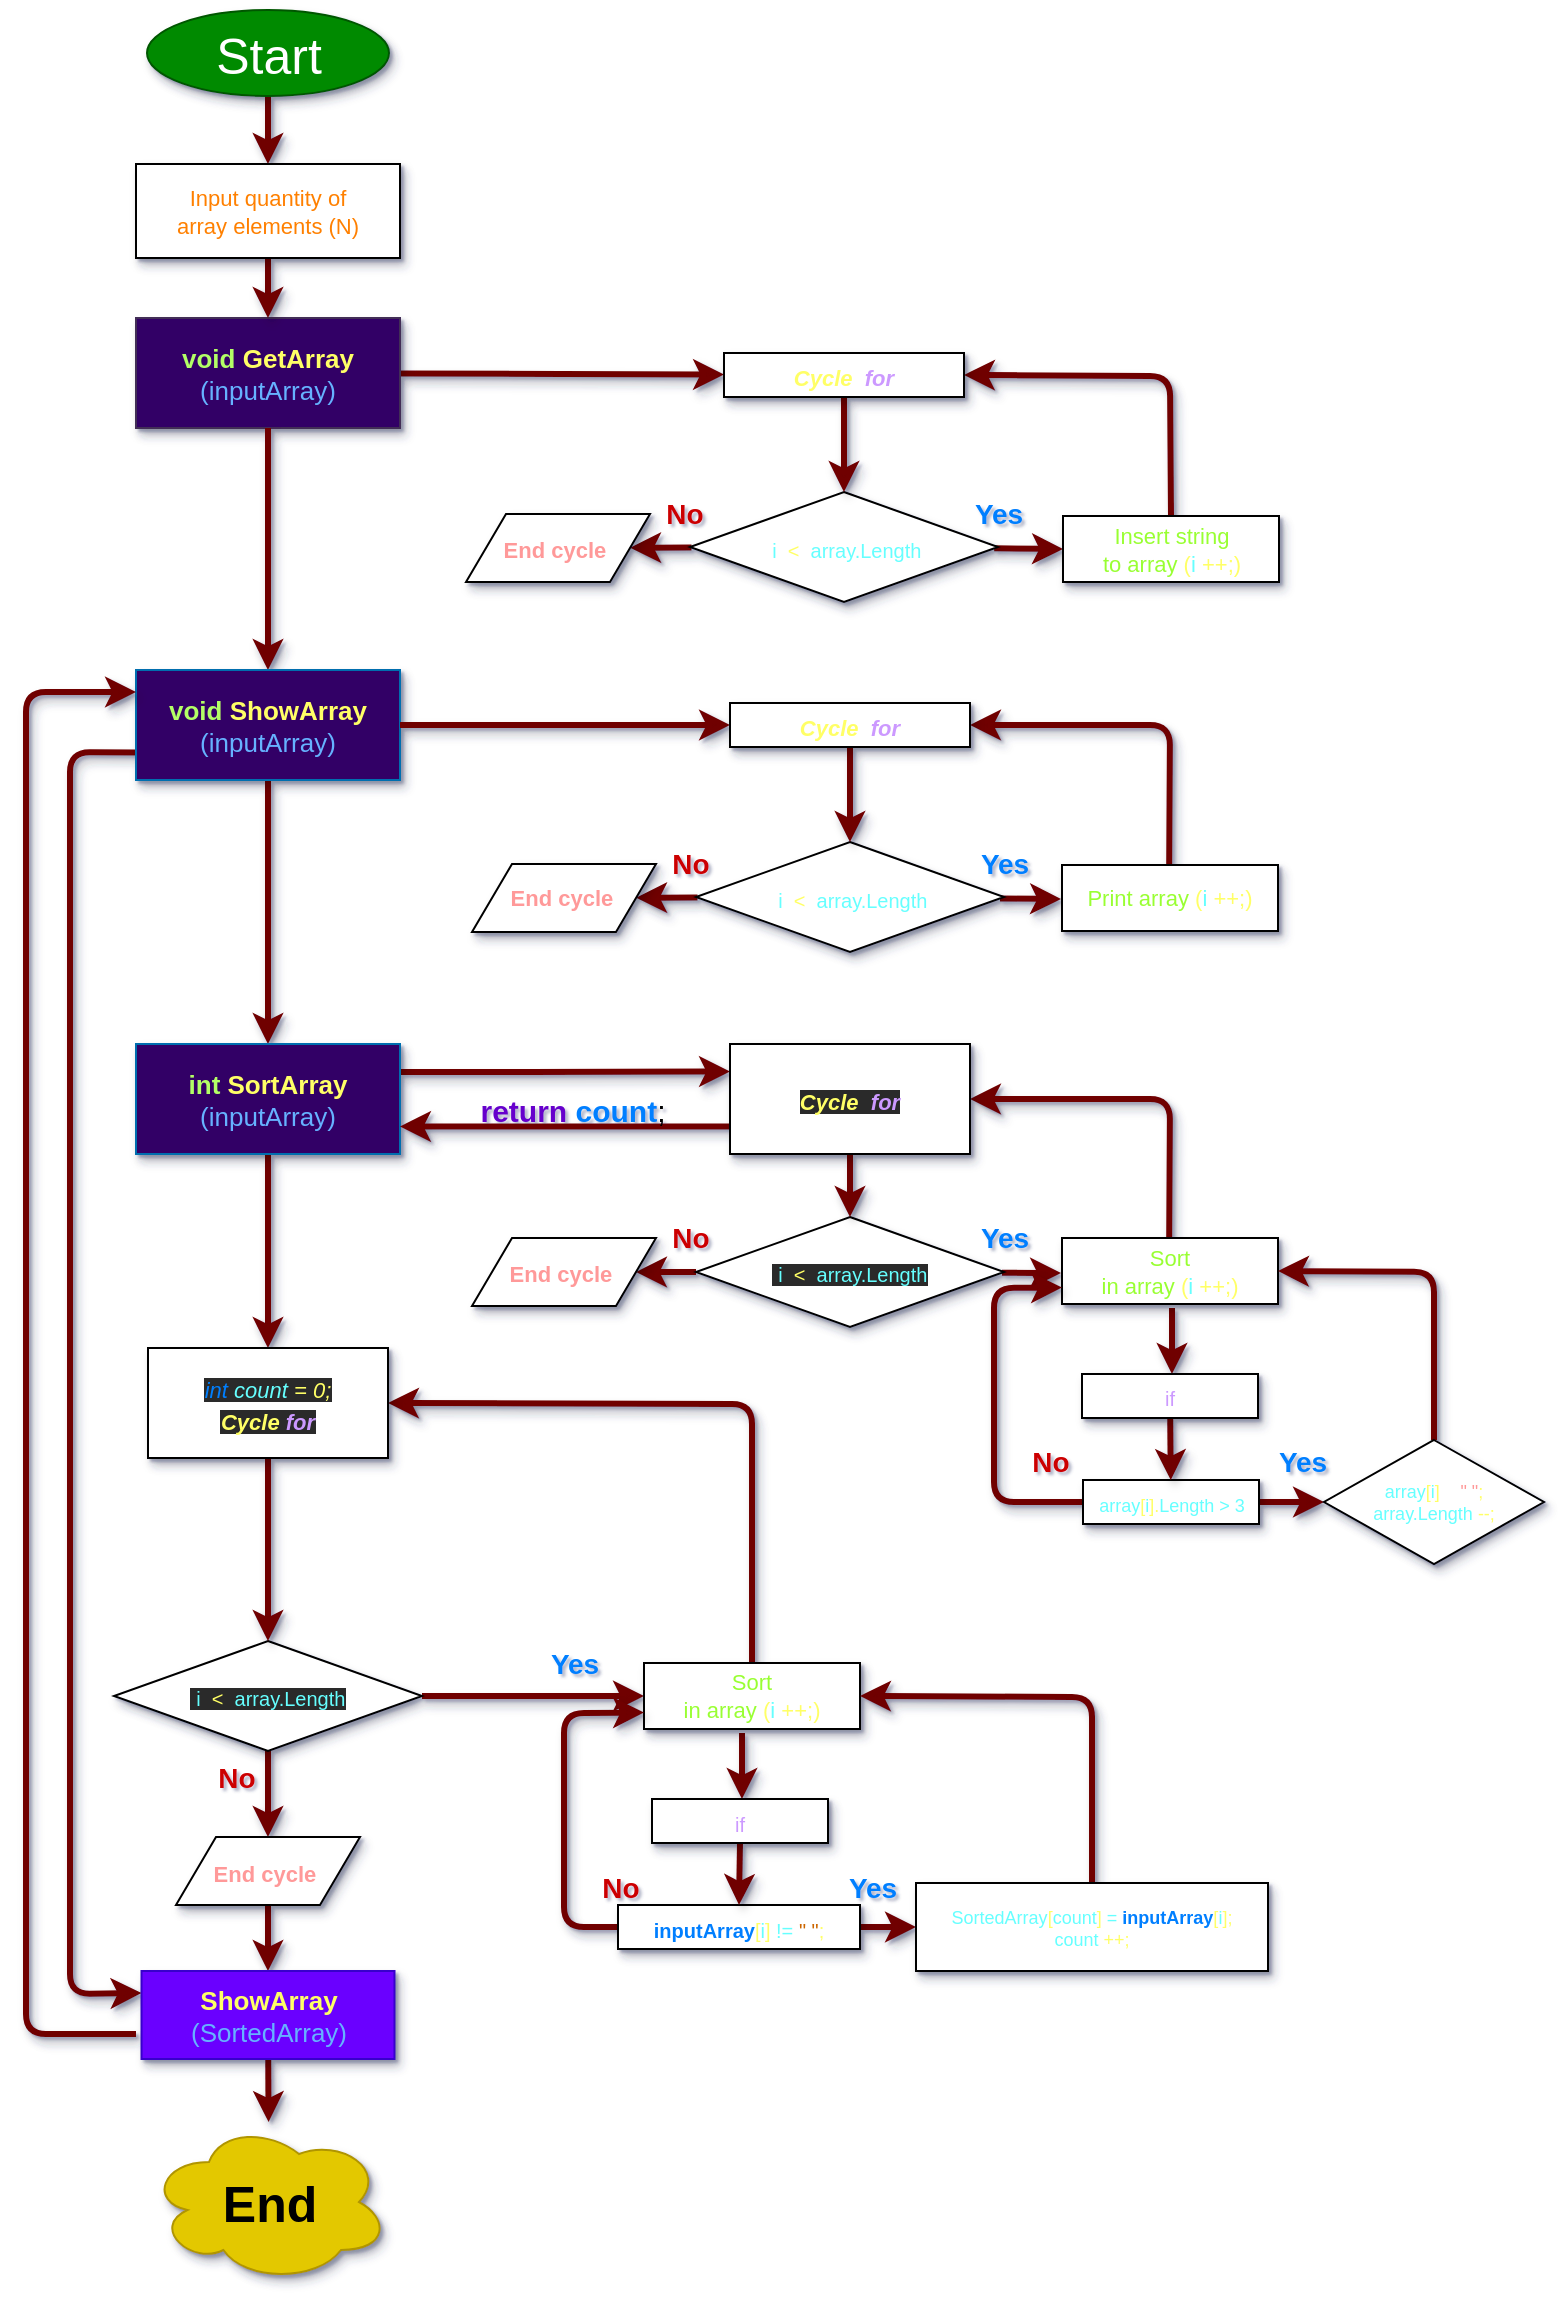 <mxfile>
    <diagram id="99YIV30c1iwatZ08gYIQ" name="Page-1">
        <mxGraphModel dx="560" dy="586" grid="1" gridSize="11" guides="1" tooltips="1" connect="1" arrows="1" fold="1" page="1" pageScale="1" pageWidth="827" pageHeight="1169" background="#ffffff" math="0" shadow="1">
            <root>
                <mxCell id="0"/>
                <mxCell id="1" parent="0"/>
                <mxCell id="99" value="" style="edgeStyle=none;html=1;labelBackgroundColor=#CC0000;fontSize=11;fontColor=#FF8000;strokeColor=#6F0000;strokeWidth=3;entryX=0.5;entryY=0;entryDx=0;entryDy=0;sketch=0;shadow=1;" edge="1" parent="1" source="58" target="69">
                    <mxGeometry relative="1" as="geometry">
                        <mxPoint x="156" y="99" as="targetPoint"/>
                    </mxGeometry>
                </mxCell>
                <mxCell id="58" value="&lt;span style=&quot;color: rgb(255, 255, 255); font-size: 25px; font-weight: 400;&quot;&gt;Start&lt;/span&gt;" style="ellipse;whiteSpace=wrap;html=1;fontStyle=1;horizontal=1;fontSize=25;fillColor=#008a00;fontColor=#ffffff;strokeColor=#005700;sketch=0;shadow=1;" vertex="1" parent="1">
                    <mxGeometry x="93.5" y="11" width="121" height="43" as="geometry"/>
                </mxCell>
                <mxCell id="91" value="" style="edgeStyle=none;html=1;labelBackgroundColor=#CC0000;fontSize=11;fontColor=#FFFF66;strokeColor=#6F0000;strokeWidth=3;sketch=0;shadow=1;" edge="1" parent="1" source="64" target="90">
                    <mxGeometry relative="1" as="geometry"/>
                </mxCell>
                <mxCell id="64" value="&lt;font color=&quot;#b3ff66&quot;&gt;void&lt;/font&gt;&lt;font color=&quot;#ffff66&quot;&gt;&amp;nbsp;GetArray&lt;/font&gt;&lt;br&gt;&lt;font color=&quot;#66b2ff&quot; style=&quot;font-weight: normal&quot;&gt;(inputArray)&lt;/font&gt;" style="whiteSpace=wrap;html=1;labelBorderColor=none;fontSize=13;fillColor=#330066;strokeColor=#432D57;fontStyle=1;fontColor=#ffffff;sketch=0;shadow=1;" vertex="1" parent="1">
                    <mxGeometry x="88" y="165" width="132" height="55" as="geometry"/>
                </mxCell>
                <mxCell id="103" value="" style="edgeStyle=none;html=1;labelBackgroundColor=#CC0000;fontSize=11;fontColor=#FFFF66;strokeColor=#6F0000;strokeWidth=3;entryX=0.5;entryY=0;entryDx=0;entryDy=0;exitX=0.5;exitY=1;exitDx=0;exitDy=0;sketch=0;shadow=1;" edge="1" parent="1" source="64" target="100">
                    <mxGeometry relative="1" as="geometry">
                        <mxPoint x="154" y="231" as="sourcePoint"/>
                        <mxPoint x="156" y="265.5" as="targetPoint"/>
                    </mxGeometry>
                </mxCell>
                <mxCell id="81" value="" style="edgeStyle=none;html=1;labelBackgroundColor=#CC0000;fontSize=10;fontColor=#99FF33;strokeColor=#6F0000;strokeWidth=3;entryX=0;entryY=0.5;entryDx=0;entryDy=0;sketch=0;shadow=1;" edge="1" parent="1" source="66" target="172">
                    <mxGeometry relative="1" as="geometry">
                        <mxPoint x="547.5" y="280.5" as="targetPoint"/>
                    </mxGeometry>
                </mxCell>
                <mxCell id="86" value="" style="edgeStyle=none;html=1;labelBackgroundColor=#CC0000;fontSize=11;fontColor=#99FF33;strokeColor=#6F0000;strokeWidth=3;sketch=0;shadow=1;" edge="1" parent="1" source="66" target="85">
                    <mxGeometry relative="1" as="geometry"/>
                </mxCell>
                <mxCell id="66" value="&lt;span style=&quot;color: rgb(153 , 255 , 51) ; font-size: 10px&quot;&gt;&lt;font color=&quot;#66ffff&quot;&gt;&amp;nbsp;i&amp;nbsp;&lt;/font&gt;&amp;nbsp;&lt;font color=&quot;#ffff66&quot;&gt;&amp;lt;&lt;/font&gt;&amp;nbsp;&amp;nbsp;&lt;font color=&quot;#66ffff&quot;&gt;array.Length&lt;/font&gt;&lt;/span&gt;" style="rhombus;whiteSpace=wrap;html=1;fontSize=13;fontColor=#CC0000;labelBorderColor=none;fontStyle=0;sketch=0;shadow=1;" vertex="1" parent="1">
                    <mxGeometry x="365" y="252" width="154" height="55" as="geometry"/>
                </mxCell>
                <mxCell id="76" value="" style="edgeStyle=none;html=1;labelBackgroundColor=#CC0000;fontSize=11;fontColor=#99FF33;strokeColor=#6F0000;strokeWidth=3;entryX=0.5;entryY=0;entryDx=0;entryDy=0;sketch=0;shadow=1;" edge="1" parent="1" source="69" target="64">
                    <mxGeometry relative="1" as="geometry">
                        <mxPoint x="156" y="177" as="targetPoint"/>
                    </mxGeometry>
                </mxCell>
                <mxCell id="69" value="&lt;span style=&quot;color: rgb(255 , 128 , 0)&quot;&gt;Input quantity of&lt;/span&gt;&lt;br style=&quot;color: rgb(255 , 128 , 0)&quot;&gt;&lt;span style=&quot;color: rgb(255 , 128 , 0)&quot;&gt;array elements (N)&lt;/span&gt;" style="whiteSpace=wrap;html=1;labelBorderColor=none;fontSize=11;fontColor=#CC0000;sketch=0;shadow=1;" vertex="1" parent="1">
                    <mxGeometry x="88" y="88" width="132" height="47" as="geometry"/>
                </mxCell>
                <mxCell id="82" value="Yes" style="text;html=1;resizable=0;autosize=1;align=center;verticalAlign=middle;points=[];fillColor=none;strokeColor=none;rounded=0;labelBorderColor=none;fontSize=14;fontColor=#007FFF;fontStyle=1;sketch=0;shadow=1;" vertex="1" parent="1">
                    <mxGeometry x="497" y="252" width="44" height="22" as="geometry"/>
                </mxCell>
                <mxCell id="96" value="" style="edgeStyle=none;html=1;labelBackgroundColor=#CC0000;fontSize=11;fontColor=#B3FF66;strokeColor=#6F0000;strokeWidth=3;entryX=1;entryY=0.5;entryDx=0;entryDy=0;exitX=0.5;exitY=0;exitDx=0;exitDy=0;sketch=0;shadow=1;" edge="1" parent="1" source="172" target="90">
                    <mxGeometry relative="1" as="geometry">
                        <mxPoint x="602" y="231" as="sourcePoint"/>
                        <mxPoint x="601.5" y="193.5" as="targetPoint"/>
                        <Array as="points">
                            <mxPoint x="605" y="194"/>
                        </Array>
                    </mxGeometry>
                </mxCell>
                <mxCell id="85" value="&lt;span style=&quot;font-size: 11px;&quot;&gt;End cycle&amp;nbsp;&lt;/span&gt;" style="shape=parallelogram;perimeter=parallelogramPerimeter;whiteSpace=wrap;html=1;fixedSize=1;fontSize=13;fontColor=#FF9999;labelBorderColor=none;fontStyle=1;sketch=0;shadow=1;" vertex="1" parent="1">
                    <mxGeometry x="253" y="263" width="92" height="34" as="geometry"/>
                </mxCell>
                <mxCell id="88" value="&lt;font color=&quot;#cc0000&quot; style=&quot;font-size: 14px;&quot;&gt;No&lt;/font&gt;" style="text;html=1;resizable=0;autosize=1;align=center;verticalAlign=middle;points=[];fillColor=none;strokeColor=none;rounded=0;labelBorderColor=none;fontSize=14;fontColor=#99FF33;fontStyle=1;sketch=0;shadow=1;" vertex="1" parent="1">
                    <mxGeometry x="345" y="252" width="33" height="22" as="geometry"/>
                </mxCell>
                <mxCell id="93" value="" style="edgeStyle=none;html=1;labelBackgroundColor=#CC0000;fontSize=11;fontColor=#FFFF66;strokeColor=#6F0000;strokeWidth=3;entryX=0.5;entryY=0;entryDx=0;entryDy=0;sketch=0;shadow=1;" edge="1" parent="1" source="90" target="66">
                    <mxGeometry relative="1" as="geometry"/>
                </mxCell>
                <mxCell id="90" value="&lt;font color=&quot;#ffff66&quot; style=&quot;font-size: 11px&quot;&gt;Cycle&lt;/font&gt;&lt;span style=&quot;color: rgb(204 , 153 , 255) ; font-size: 11px&quot;&gt;&amp;nbsp; for&lt;/span&gt;" style="whiteSpace=wrap;html=1;fontSize=13;fontColor=#CC0000;labelBorderColor=none;fontStyle=3;sketch=0;shadow=1;" vertex="1" parent="1">
                    <mxGeometry x="382" y="182.5" width="120" height="22" as="geometry"/>
                </mxCell>
                <mxCell id="178" value="" style="edgeStyle=none;html=1;labelBackgroundColor=#CC0000;fontSize=9;fontColor=#66FFFF;strokeColor=#6F0000;strokeWidth=3;entryX=0.5;entryY=0;entryDx=0;entryDy=0;exitX=0.5;exitY=1;exitDx=0;exitDy=0;sketch=0;shadow=1;" edge="1" parent="1" source="100" target="148">
                    <mxGeometry relative="1" as="geometry">
                        <mxPoint x="154" y="418" as="sourcePoint"/>
                        <mxPoint x="154" y="451.5" as="targetPoint"/>
                    </mxGeometry>
                </mxCell>
                <mxCell id="242" value="" style="edgeStyle=none;sketch=0;html=1;shadow=1;labelBackgroundColor=#CC0000;fontSize=25;fontColor=#66FFFF;strokeColor=#6F0000;strokeWidth=3;entryX=0;entryY=0.25;entryDx=0;entryDy=0;exitX=0;exitY=0.75;exitDx=0;exitDy=0;" edge="1" parent="1" source="100" target="234">
                    <mxGeometry relative="1" as="geometry">
                        <mxPoint x="77" y="748" as="targetPoint"/>
                        <Array as="points">
                            <mxPoint x="55" y="382"/>
                            <mxPoint x="55" y="693"/>
                            <mxPoint x="55" y="847"/>
                            <mxPoint x="55" y="1003"/>
                        </Array>
                    </mxGeometry>
                </mxCell>
                <mxCell id="100" value="&lt;font color=&quot;#b3ff66&quot;&gt;void&amp;nbsp;&lt;/font&gt;&lt;font color=&quot;#ffff66&quot;&gt;ShowArray&lt;br&gt;&lt;/font&gt;&lt;span style=&quot;color: rgb(102 , 178 , 255) ; font-weight: 400&quot;&gt;(inputArray)&lt;/span&gt;&lt;font color=&quot;#ffff66&quot;&gt;&lt;br&gt;&lt;/font&gt;" style="whiteSpace=wrap;html=1;labelBorderColor=none;fontSize=13;fontColor=#ffffff;fillColor=#330066;strokeColor=#006EAF;fontStyle=1;sketch=0;shadow=1;" vertex="1" parent="1">
                    <mxGeometry x="88" y="341" width="132" height="55" as="geometry"/>
                </mxCell>
                <mxCell id="131" value="" style="edgeStyle=none;html=1;labelBackgroundColor=#CC0000;fontSize=11;fontColor=#FFFF66;strokeColor=#6F0000;strokeWidth=3;exitX=1;exitY=0.5;exitDx=0;exitDy=0;sketch=0;shadow=1;" edge="1" parent="1" target="142" source="100">
                    <mxGeometry relative="1" as="geometry">
                        <mxPoint x="242" y="369" as="sourcePoint"/>
                    </mxGeometry>
                </mxCell>
                <mxCell id="132" value="" style="edgeStyle=none;html=1;labelBackgroundColor=#CC0000;fontSize=10;fontColor=#99FF33;strokeColor=#6F0000;strokeWidth=3;entryX=0;entryY=0.5;entryDx=0;entryDy=0;sketch=0;shadow=1;" edge="1" parent="1" source="134">
                    <mxGeometry relative="1" as="geometry">
                        <mxPoint x="550.5" y="455.5" as="targetPoint"/>
                    </mxGeometry>
                </mxCell>
                <mxCell id="133" value="" style="edgeStyle=none;html=1;labelBackgroundColor=#CC0000;fontSize=11;fontColor=#99FF33;strokeColor=#6F0000;strokeWidth=3;sketch=0;shadow=1;" edge="1" parent="1" source="134" target="138">
                    <mxGeometry relative="1" as="geometry"/>
                </mxCell>
                <mxCell id="134" value="&lt;span style=&quot;color: rgb(153 , 255 , 51) ; font-size: 10px&quot;&gt;&lt;font color=&quot;#66ffff&quot;&gt;&amp;nbsp;i&amp;nbsp;&lt;/font&gt;&amp;nbsp;&lt;font color=&quot;#ffff66&quot;&gt;&amp;lt;&lt;/font&gt;&amp;nbsp;&amp;nbsp;&lt;font color=&quot;#66ffff&quot;&gt;array.Length&lt;/font&gt;&lt;/span&gt;" style="rhombus;whiteSpace=wrap;html=1;fontSize=13;fontColor=#CC0000;labelBorderColor=none;fontStyle=0;sketch=0;shadow=1;" vertex="1" parent="1">
                    <mxGeometry x="368" y="427" width="154" height="55" as="geometry"/>
                </mxCell>
                <mxCell id="136" value="Yes" style="text;html=1;resizable=0;autosize=1;align=center;verticalAlign=middle;points=[];fillColor=none;strokeColor=none;rounded=0;labelBorderColor=none;fontSize=14;fontColor=#007FFF;fontStyle=1;sketch=0;shadow=1;" vertex="1" parent="1">
                    <mxGeometry x="500" y="427" width="44" height="22" as="geometry"/>
                </mxCell>
                <mxCell id="137" value="" style="edgeStyle=none;html=1;labelBackgroundColor=#CC0000;fontSize=11;fontColor=#B3FF66;strokeColor=#6F0000;strokeWidth=3;entryX=1;entryY=0.5;entryDx=0;entryDy=0;sketch=0;shadow=1;" edge="1" parent="1" target="142">
                    <mxGeometry relative="1" as="geometry">
                        <mxPoint x="604.595" y="439" as="sourcePoint"/>
                        <mxPoint x="604.5" y="368.5" as="targetPoint"/>
                        <Array as="points">
                            <mxPoint x="605" y="368.5"/>
                        </Array>
                    </mxGeometry>
                </mxCell>
                <mxCell id="138" value="" style="shape=parallelogram;perimeter=parallelogramPerimeter;whiteSpace=wrap;html=1;fixedSize=1;fontSize=13;fontColor=#CC0000;labelBorderColor=none;sketch=0;shadow=1;" vertex="1" parent="1">
                    <mxGeometry x="256" y="438" width="92" height="34" as="geometry"/>
                </mxCell>
                <mxCell id="139" value="End cycle&amp;nbsp;" style="text;html=1;resizable=0;autosize=1;align=center;verticalAlign=middle;points=[];fillColor=none;strokeColor=none;rounded=0;labelBorderColor=none;fontSize=11;fontColor=#FF9999;fontStyle=1;sketch=0;shadow=1;" vertex="1" parent="1">
                    <mxGeometry x="269" y="443.5" width="66" height="22" as="geometry"/>
                </mxCell>
                <mxCell id="140" value="&lt;font color=&quot;#cc0000&quot; style=&quot;font-size: 14px;&quot;&gt;No&lt;/font&gt;" style="text;html=1;resizable=0;autosize=1;align=center;verticalAlign=middle;points=[];fillColor=none;strokeColor=none;rounded=0;labelBorderColor=none;fontSize=14;fontColor=#99FF33;fontStyle=1;sketch=0;shadow=1;" vertex="1" parent="1">
                    <mxGeometry x="348" y="427" width="33" height="22" as="geometry"/>
                </mxCell>
                <mxCell id="141" value="" style="edgeStyle=none;html=1;labelBackgroundColor=#CC0000;fontSize=11;fontColor=#FFFF66;strokeColor=#6F0000;strokeWidth=3;entryX=0.5;entryY=0;entryDx=0;entryDy=0;sketch=0;shadow=1;" edge="1" parent="1" source="142" target="134">
                    <mxGeometry relative="1" as="geometry"/>
                </mxCell>
                <mxCell id="142" value="&lt;font color=&quot;#ffff66&quot; style=&quot;font-size: 11px&quot;&gt;Cycle&lt;/font&gt;&lt;span style=&quot;color: rgb(204 , 153 , 255) ; font-size: 11px&quot;&gt;&amp;nbsp; for&lt;/span&gt;" style="whiteSpace=wrap;html=1;fontSize=13;fontColor=#CC0000;labelBorderColor=none;fontStyle=3;sketch=0;shadow=1;" vertex="1" parent="1">
                    <mxGeometry x="385" y="357.5" width="120" height="22" as="geometry"/>
                </mxCell>
                <mxCell id="197" value="" style="edgeStyle=none;html=1;labelBackgroundColor=#CC0000;fontSize=9;fontColor=#CC99FF;strokeColor=#6F0000;strokeWidth=3;entryX=0;entryY=0.25;entryDx=0;entryDy=0;sketch=0;shadow=1;" edge="1" parent="1" target="161">
                    <mxGeometry relative="1" as="geometry">
                        <mxPoint x="220" y="542" as="sourcePoint"/>
                        <mxPoint x="326" y="555.5" as="targetPoint"/>
                        <Array as="points">
                            <mxPoint x="275" y="542"/>
                        </Array>
                    </mxGeometry>
                </mxCell>
                <mxCell id="204" value="" style="edgeStyle=none;html=1;labelBackgroundColor=#CC0000;fontSize=15;fontColor=#007FFF;strokeColor=#6F0000;strokeWidth=3;entryX=0.5;entryY=0;entryDx=0;entryDy=0;sketch=0;shadow=1;" edge="1" parent="1" source="148" target="216">
                    <mxGeometry relative="1" as="geometry">
                        <mxPoint x="154" y="671" as="targetPoint"/>
                    </mxGeometry>
                </mxCell>
                <mxCell id="148" value="&lt;font color=&quot;#b3ff66&quot;&gt;int&amp;nbsp;&lt;/font&gt;&lt;font color=&quot;#ffff66&quot;&gt;SortArray&lt;br&gt;&lt;/font&gt;&lt;span style=&quot;color: rgb(102 , 178 , 255) ; font-weight: 400&quot;&gt;(inputArray)&lt;/span&gt;&lt;font color=&quot;#ffff66&quot;&gt;&lt;br&gt;&lt;/font&gt;" style="whiteSpace=wrap;html=1;labelBorderColor=none;fontSize=13;fontColor=#ffffff;fillColor=#330066;strokeColor=#006EAF;fontStyle=1;sketch=0;shadow=1;" vertex="1" parent="1">
                    <mxGeometry x="88" y="528" width="132" height="55" as="geometry"/>
                </mxCell>
                <mxCell id="151" value="" style="edgeStyle=none;html=1;labelBackgroundColor=#CC0000;fontSize=10;fontColor=#99FF33;strokeColor=#6F0000;strokeWidth=3;entryX=0;entryY=0.5;entryDx=0;entryDy=0;sketch=0;shadow=1;" edge="1" parent="1" source="153">
                    <mxGeometry relative="1" as="geometry">
                        <mxPoint x="550.5" y="642.5" as="targetPoint"/>
                    </mxGeometry>
                </mxCell>
                <mxCell id="152" value="" style="edgeStyle=none;html=1;labelBackgroundColor=#CC0000;fontSize=11;fontColor=#99FF33;strokeColor=#6F0000;strokeWidth=3;sketch=0;shadow=1;" edge="1" parent="1" source="153" target="157">
                    <mxGeometry relative="1" as="geometry"/>
                </mxCell>
                <mxCell id="166" value="" style="edgeStyle=none;html=1;labelBackgroundColor=#CC0000;fontSize=14;fontColor=#66FFFF;strokeColor=#6F0000;strokeWidth=3;sketch=0;shadow=1;" edge="1" parent="1">
                    <mxGeometry relative="1" as="geometry">
                        <mxPoint x="606" y="660" as="sourcePoint"/>
                        <mxPoint x="606" y="693" as="targetPoint"/>
                    </mxGeometry>
                </mxCell>
                <mxCell id="153" value="&lt;meta charset=&quot;utf-8&quot;&gt;&lt;span style=&quot;color: rgb(153, 255, 51); font-family: helvetica; font-size: 10px; font-style: normal; letter-spacing: normal; text-indent: 0px; text-transform: none; word-spacing: 0px; background-color: rgb(42, 42, 42);&quot;&gt;&lt;font color=&quot;#66ffff&quot;&gt;&amp;nbsp;i&amp;nbsp;&lt;/font&gt;&lt;span&gt;&amp;nbsp;&lt;/span&gt;&lt;font color=&quot;#ffff66&quot;&gt;&amp;lt;&lt;/font&gt;&amp;nbsp;&lt;span&gt;&amp;nbsp;&lt;/span&gt;&lt;font color=&quot;#66ffff&quot;&gt;array.Length&lt;/font&gt;&lt;/span&gt;" style="rhombus;whiteSpace=wrap;html=1;fontSize=13;fontColor=#CC0000;labelBorderColor=none;align=center;fontStyle=0;sketch=0;shadow=1;" vertex="1" parent="1">
                    <mxGeometry x="368" y="614.5" width="154" height="55" as="geometry"/>
                </mxCell>
                <mxCell id="155" value="Yes" style="text;html=1;resizable=0;autosize=1;align=center;verticalAlign=middle;points=[];fillColor=none;strokeColor=none;rounded=0;labelBorderColor=none;fontSize=14;fontColor=#007FFF;fontStyle=1;sketch=0;shadow=1;" vertex="1" parent="1">
                    <mxGeometry x="500" y="614" width="44" height="22" as="geometry"/>
                </mxCell>
                <mxCell id="156" value="" style="edgeStyle=none;html=1;labelBackgroundColor=#CC0000;fontSize=11;fontColor=#B3FF66;strokeColor=#6F0000;strokeWidth=3;entryX=1;entryY=0.5;entryDx=0;entryDy=0;sketch=0;shadow=1;" edge="1" parent="1" target="161">
                    <mxGeometry relative="1" as="geometry">
                        <mxPoint x="604.595" y="626" as="sourcePoint"/>
                        <mxPoint x="604.5" y="555.5" as="targetPoint"/>
                        <Array as="points">
                            <mxPoint x="605" y="555.5"/>
                        </Array>
                    </mxGeometry>
                </mxCell>
                <mxCell id="157" value="&lt;span style=&quot;font-size: 11px&quot;&gt;&lt;font color=&quot;#ff9999&quot;&gt;&lt;b&gt;End cycle&amp;nbsp;&lt;/b&gt;&lt;/font&gt;&lt;/span&gt;" style="shape=parallelogram;perimeter=parallelogramPerimeter;whiteSpace=wrap;html=1;fixedSize=1;fontSize=13;fontColor=#CC0000;labelBorderColor=none;sketch=0;shadow=1;" vertex="1" parent="1">
                    <mxGeometry x="256" y="625" width="92" height="34" as="geometry"/>
                </mxCell>
                <mxCell id="159" value="&lt;font color=&quot;#cc0000&quot; style=&quot;font-size: 14px;&quot;&gt;No&lt;/font&gt;" style="text;html=1;resizable=0;autosize=1;align=center;verticalAlign=middle;points=[];fillColor=none;strokeColor=none;rounded=0;labelBorderColor=none;fontSize=14;fontColor=#99FF33;fontStyle=1;sketch=0;shadow=1;" vertex="1" parent="1">
                    <mxGeometry x="348" y="614" width="33" height="22" as="geometry"/>
                </mxCell>
                <mxCell id="160" value="" style="edgeStyle=none;html=1;labelBackgroundColor=#CC0000;fontSize=11;fontColor=#FFFF66;strokeColor=#6F0000;strokeWidth=3;entryX=0.5;entryY=0;entryDx=0;entryDy=0;exitX=0.5;exitY=1;exitDx=0;exitDy=0;sketch=0;shadow=1;" edge="1" parent="1" source="161" target="153">
                    <mxGeometry relative="1" as="geometry"/>
                </mxCell>
                <mxCell id="201" value="" style="edgeStyle=none;html=1;labelBackgroundColor=#CC0000;fontSize=6;fontColor=#CC99FF;strokeColor=#6F0000;strokeWidth=3;entryX=1;entryY=0.75;entryDx=0;entryDy=0;exitX=0;exitY=0.75;exitDx=0;exitDy=0;sketch=0;shadow=1;" edge="1" parent="1" source="161" target="148">
                    <mxGeometry relative="1" as="geometry">
                        <mxPoint x="274" y="555.5" as="targetPoint"/>
                        <Array as="points"/>
                    </mxGeometry>
                </mxCell>
                <mxCell id="161" value="&lt;font style=&quot;font-family: &amp;#34;helvetica&amp;#34; ; font-size: 11px ; letter-spacing: normal ; text-align: center ; text-indent: 0px ; text-transform: none ; word-spacing: 0px ; background-color: rgb(42 , 42 , 42)&quot; color=&quot;#ffff66&quot;&gt;Cycle&amp;nbsp;&lt;/font&gt;&lt;span style=&quot;font-family: &amp;#34;helvetica&amp;#34; ; font-size: 11px ; letter-spacing: normal ; text-align: center ; text-indent: 0px ; text-transform: none ; word-spacing: 0px ; background-color: rgb(42 , 42 , 42) ; display: inline ; float: none ; color: rgb(204 , 153 , 255)&quot;&gt;&amp;nbsp;for&lt;/span&gt;" style="whiteSpace=wrap;html=1;fontSize=13;fontColor=#CC0000;labelBorderColor=none;fontStyle=3;sketch=0;shadow=1;" vertex="1" parent="1">
                    <mxGeometry x="385" y="528" width="120" height="55" as="geometry"/>
                </mxCell>
                <mxCell id="163" value="&lt;font color=&quot;#99ff33&quot; style=&quot;font-size: 11px&quot;&gt;Sort&lt;br&gt;in array&amp;nbsp;&lt;/font&gt;&lt;font color=&quot;#ffff66&quot; style=&quot;font-size: 11px&quot;&gt;(&lt;/font&gt;&lt;font color=&quot;#66ffff&quot; style=&quot;font-size: 11px&quot;&gt;i&lt;/font&gt;&lt;font color=&quot;#ffff66&quot; style=&quot;font-size: 11px&quot;&gt;&amp;nbsp;++;)&lt;/font&gt;" style="whiteSpace=wrap;html=1;labelBorderColor=none;fontSize=6;fontColor=#007FFF;strokeColor=default;strokeWidth=1;fontStyle=0;sketch=0;shadow=1;" vertex="1" parent="1">
                    <mxGeometry x="551" y="625" width="108" height="33" as="geometry"/>
                </mxCell>
                <mxCell id="180" value="" style="edgeStyle=none;html=1;labelBackgroundColor=#CC0000;fontSize=25;fontColor=#FF9999;strokeColor=#6F0000;strokeWidth=3;entryX=0;entryY=0.5;entryDx=0;entryDy=0;sketch=0;shadow=1;" edge="1" parent="1" source="165" target="181">
                    <mxGeometry relative="1" as="geometry">
                        <mxPoint x="702" y="704.0" as="targetPoint"/>
                    </mxGeometry>
                </mxCell>
                <mxCell id="192" value="" style="edgeStyle=none;html=1;labelBackgroundColor=#CC0000;fontSize=9;fontColor=#CC99FF;strokeColor=#6F0000;strokeWidth=3;entryX=0;entryY=0.75;entryDx=0;entryDy=0;sketch=0;shadow=1;" edge="1" parent="1" source="165" target="163">
                    <mxGeometry relative="1" as="geometry">
                        <mxPoint x="528" y="757" as="targetPoint"/>
                        <Array as="points">
                            <mxPoint x="517" y="757"/>
                            <mxPoint x="517" y="650"/>
                        </Array>
                    </mxGeometry>
                </mxCell>
                <mxCell id="165" value="&lt;font style=&quot;font-size: 9px&quot;&gt;array&lt;font color=&quot;#ffff66&quot;&gt;[&lt;/font&gt;i&lt;font color=&quot;#ffff66&quot;&gt;].&lt;/font&gt;Length &amp;gt; 3&lt;/font&gt;" style="whiteSpace=wrap;html=1;fontSize=13;fontColor=#66FFFF;labelBorderColor=none;fontStyle=0;sketch=0;shadow=1;" vertex="1" parent="1">
                    <mxGeometry x="561.5" y="746" width="88" height="22" as="geometry"/>
                </mxCell>
                <mxCell id="171" value="&lt;font color=&quot;#99ff33&quot; style=&quot;font-size: 11px&quot;&gt;Print&amp;nbsp;array&amp;nbsp;&lt;/font&gt;&lt;font color=&quot;#ffff66&quot; style=&quot;font-size: 11px&quot;&gt;(&lt;/font&gt;&lt;font color=&quot;#66ffff&quot; style=&quot;font-size: 11px&quot;&gt;i&lt;/font&gt;&lt;font color=&quot;#ffff66&quot; style=&quot;font-size: 11px&quot;&gt;&amp;nbsp;++;)&lt;/font&gt;" style="whiteSpace=wrap;html=1;labelBorderColor=none;fontSize=6;fontColor=#007FFF;strokeColor=default;strokeWidth=1;fontStyle=0;sketch=0;shadow=1;" vertex="1" parent="1">
                    <mxGeometry x="551" y="438.5" width="108" height="33" as="geometry"/>
                </mxCell>
                <mxCell id="172" value="&lt;font color=&quot;#99ff33&quot; style=&quot;font-size: 11px&quot;&gt;Insert string&lt;br&gt;to array&amp;nbsp;&lt;/font&gt;&lt;font color=&quot;#ffff66&quot; style=&quot;font-size: 11px&quot;&gt;(&lt;/font&gt;&lt;font color=&quot;#66ffff&quot; style=&quot;font-size: 11px&quot;&gt;i&lt;/font&gt;&lt;font color=&quot;#ffff66&quot; style=&quot;font-size: 11px&quot;&gt;&amp;nbsp;++;)&lt;/font&gt;" style="whiteSpace=wrap;html=1;labelBorderColor=none;fontSize=6;fontColor=#007FFF;strokeColor=default;strokeWidth=1;fontStyle=0;sketch=0;shadow=1;" vertex="1" parent="1">
                    <mxGeometry x="551.5" y="264" width="108" height="33" as="geometry"/>
                </mxCell>
                <mxCell id="189" value="" style="edgeStyle=none;html=1;labelBackgroundColor=#CC0000;fontSize=9;fontColor=#CC99FF;strokeColor=#6F0000;strokeWidth=3;entryX=1;entryY=0.5;entryDx=0;entryDy=0;sketch=0;shadow=1;" edge="1" parent="1" source="181" target="163">
                    <mxGeometry relative="1" as="geometry">
                        <mxPoint x="649" y="704" as="targetPoint"/>
                        <Array as="points">
                            <mxPoint x="737" y="642"/>
                        </Array>
                    </mxGeometry>
                </mxCell>
                <mxCell id="181" value="&lt;font style=&quot;font-size: 9px&quot;&gt;&lt;span style=&quot;font-size: 9px&quot;&gt;&lt;font color=&quot;#66ffff&quot; style=&quot;font-size: 9px&quot;&gt;array&lt;/font&gt;&lt;font color=&quot;#ffff66&quot; style=&quot;font-size: 9px&quot;&gt;[&lt;/font&gt;&lt;font color=&quot;#66ffff&quot; style=&quot;font-size: 9px&quot;&gt;i&lt;/font&gt;&lt;font color=&quot;#ffff66&quot; style=&quot;font-size: 9px&quot;&gt;]&lt;/font&gt; &lt;font color=&quot;#ffffff&quot; style=&quot;font-size: 9px&quot;&gt;=&lt;/font&gt; &quot; &quot;&lt;font style=&quot;font-size: 9px&quot;&gt;&lt;font color=&quot;#ffff66&quot;&gt;;&lt;/font&gt;&lt;br style=&quot;font-size: 9px&quot;&gt;&lt;font color=&quot;#66ffff&quot;&gt;array.Length&lt;/font&gt;&lt;/font&gt;&lt;font color=&quot;#ffff66&quot; style=&quot;font-size: 9px&quot;&gt;&amp;nbsp;--;&lt;br style=&quot;font-size: 9px&quot;&gt;&lt;/font&gt;&lt;/span&gt;&lt;/font&gt;" style="rhombus;whiteSpace=wrap;html=1;labelBorderColor=none;fontSize=9;fontColor=#FF9999;strokeColor=default;strokeWidth=1;verticalAlign=middle;spacing=2;fontStyle=0;sketch=0;shadow=1;" vertex="1" parent="1">
                    <mxGeometry x="682" y="726" width="110" height="62" as="geometry"/>
                </mxCell>
                <mxCell id="187" value="" style="edgeStyle=none;html=1;labelBackgroundColor=#CC0000;fontSize=9;fontColor=#66FFFF;strokeColor=#6F0000;strokeWidth=3;sketch=0;shadow=1;" edge="1" parent="1" source="186" target="165">
                    <mxGeometry relative="1" as="geometry"/>
                </mxCell>
                <mxCell id="186" value="&lt;font size=&quot;1&quot; color=&quot;#cc99ff&quot;&gt;if&lt;/font&gt;" style="whiteSpace=wrap;html=1;fontSize=13;fontColor=#66FFFF;labelBorderColor=none;fontStyle=0;sketch=0;shadow=1;" vertex="1" parent="1">
                    <mxGeometry x="561" y="693" width="88" height="22" as="geometry"/>
                </mxCell>
                <mxCell id="190" value="Yes" style="text;html=1;resizable=0;autosize=1;align=center;verticalAlign=middle;points=[];fillColor=none;strokeColor=none;rounded=0;labelBorderColor=none;fontSize=14;fontColor=#007FFF;fontStyle=1;sketch=0;shadow=1;" vertex="1" parent="1">
                    <mxGeometry x="649" y="726" width="44" height="22" as="geometry"/>
                </mxCell>
                <mxCell id="193" value="&lt;font color=&quot;#cc0000&quot; style=&quot;font-size: 14px;&quot;&gt;No&lt;/font&gt;" style="text;html=1;resizable=0;autosize=1;align=center;verticalAlign=middle;points=[];fillColor=none;strokeColor=none;rounded=0;labelBorderColor=none;fontSize=14;fontColor=#99FF33;fontStyle=1;sketch=0;shadow=1;" vertex="1" parent="1">
                    <mxGeometry x="528" y="726" width="33" height="22" as="geometry"/>
                </mxCell>
                <mxCell id="202" value="&lt;b&gt;&lt;font color=&quot;#6600cc&quot;&gt;return&lt;/font&gt;&lt;/b&gt; &lt;font color=&quot;#007fff&quot;&gt;&lt;b&gt;count&lt;/b&gt;&lt;/font&gt;;" style="text;html=1;resizable=0;autosize=1;align=center;verticalAlign=middle;points=[];fillColor=none;strokeColor=none;rounded=0;labelBorderColor=none;fontSize=15;fontColor=#000000;sketch=0;shadow=1;" vertex="1" parent="1">
                    <mxGeometry x="251" y="550" width="110" height="22" as="geometry"/>
                </mxCell>
                <mxCell id="207" value="" style="edgeStyle=none;html=1;labelBackgroundColor=#CC0000;fontSize=10;fontColor=#99FF33;strokeColor=#6F0000;strokeWidth=3;entryX=0;entryY=0.5;entryDx=0;entryDy=0;exitX=1;exitY=0.5;exitDx=0;exitDy=0;sketch=0;shadow=1;" edge="1" parent="1" source="210" target="217">
                    <mxGeometry relative="1" as="geometry">
                        <mxPoint x="335.5" y="855" as="targetPoint"/>
                        <mxPoint x="305.992" y="854.86" as="sourcePoint"/>
                    </mxGeometry>
                </mxCell>
                <mxCell id="208" value="" style="edgeStyle=none;html=1;labelBackgroundColor=#CC0000;fontSize=11;fontColor=#99FF33;strokeColor=#6F0000;strokeWidth=3;exitX=0.5;exitY=1;exitDx=0;exitDy=0;entryX=0.5;entryY=0;entryDx=0;entryDy=0;sketch=0;shadow=1;" edge="1" parent="1" source="210" target="213">
                    <mxGeometry relative="1" as="geometry">
                        <mxPoint x="156" y="883" as="sourcePoint"/>
                        <mxPoint x="155.57" y="946" as="targetPoint"/>
                    </mxGeometry>
                </mxCell>
                <mxCell id="209" value="" style="edgeStyle=none;html=1;labelBackgroundColor=#CC0000;fontSize=14;fontColor=#66FFFF;strokeColor=#6F0000;strokeWidth=3;sketch=0;shadow=1;" edge="1" parent="1">
                    <mxGeometry relative="1" as="geometry">
                        <mxPoint x="391" y="872.5" as="sourcePoint"/>
                        <mxPoint x="391" y="905.5" as="targetPoint"/>
                    </mxGeometry>
                </mxCell>
                <mxCell id="210" value="&lt;meta charset=&quot;utf-8&quot;&gt;&lt;span style=&quot;color: rgb(153, 255, 51); font-family: helvetica; font-size: 10px; font-style: normal; letter-spacing: normal; text-indent: 0px; text-transform: none; word-spacing: 0px; background-color: rgb(42, 42, 42);&quot;&gt;&lt;font color=&quot;#66ffff&quot;&gt;&amp;nbsp;i&amp;nbsp;&lt;/font&gt;&lt;span&gt;&amp;nbsp;&lt;/span&gt;&lt;font color=&quot;#ffff66&quot;&gt;&amp;lt;&lt;/font&gt;&amp;nbsp;&lt;span&gt;&amp;nbsp;&lt;/span&gt;&lt;font color=&quot;#66ffff&quot;&gt;array.Length&lt;/font&gt;&lt;/span&gt;" style="rhombus;whiteSpace=wrap;html=1;fontSize=13;fontColor=#CC0000;labelBorderColor=none;align=center;fontStyle=0;sketch=0;shadow=1;" vertex="1" parent="1">
                    <mxGeometry x="77" y="826.5" width="154" height="55" as="geometry"/>
                </mxCell>
                <mxCell id="211" value="Yes" style="text;html=1;resizable=0;autosize=1;align=center;verticalAlign=middle;points=[];fillColor=none;strokeColor=none;rounded=0;labelBorderColor=none;fontSize=14;fontColor=#007FFF;fontStyle=1;sketch=0;shadow=1;" vertex="1" parent="1">
                    <mxGeometry x="285" y="826.5" width="44" height="22" as="geometry"/>
                </mxCell>
                <mxCell id="212" value="" style="edgeStyle=none;html=1;labelBackgroundColor=#CC0000;fontSize=11;fontColor=#B3FF66;strokeColor=#6F0000;strokeWidth=3;entryX=1;entryY=0.5;entryDx=0;entryDy=0;exitX=0.5;exitY=0;exitDx=0;exitDy=0;sketch=0;shadow=1;" edge="1" parent="1" target="216" source="217">
                    <mxGeometry relative="1" as="geometry">
                        <mxPoint x="315.595" y="879" as="sourcePoint"/>
                        <mxPoint x="315.5" y="808.5" as="targetPoint"/>
                        <Array as="points">
                            <mxPoint x="396" y="708"/>
                        </Array>
                    </mxGeometry>
                </mxCell>
                <mxCell id="235" value="" style="edgeStyle=none;html=1;labelBackgroundColor=#CC0000;fontSize=9;fontColor=#66FFFF;strokeColor=#6F0000;strokeWidth=3;sketch=0;shadow=1;" edge="1" parent="1" source="213" target="234">
                    <mxGeometry relative="1" as="geometry"/>
                </mxCell>
                <mxCell id="213" value="&lt;span style=&quot;font-size: 11px&quot;&gt;&lt;font color=&quot;#ff9999&quot;&gt;&lt;b&gt;End cycle&amp;nbsp;&lt;/b&gt;&lt;/font&gt;&lt;/span&gt;" style="shape=parallelogram;perimeter=parallelogramPerimeter;whiteSpace=wrap;html=1;fixedSize=1;fontSize=13;fontColor=#CC0000;labelBorderColor=none;sketch=0;shadow=1;" vertex="1" parent="1">
                    <mxGeometry x="108" y="924.5" width="92" height="34" as="geometry"/>
                </mxCell>
                <mxCell id="214" value="&lt;font color=&quot;#cc0000&quot; style=&quot;font-size: 14px;&quot;&gt;No&lt;/font&gt;" style="text;html=1;resizable=0;autosize=1;align=center;verticalAlign=middle;points=[];fillColor=none;strokeColor=none;rounded=0;labelBorderColor=none;fontSize=14;fontColor=#99FF33;fontStyle=1;sketch=0;shadow=1;" vertex="1" parent="1">
                    <mxGeometry x="121" y="883.5" width="33" height="22" as="geometry"/>
                </mxCell>
                <mxCell id="215" value="" style="edgeStyle=none;html=1;labelBackgroundColor=#CC0000;fontSize=11;fontColor=#FFFF66;strokeColor=#6F0000;strokeWidth=3;entryX=0.5;entryY=0;entryDx=0;entryDy=0;sketch=0;shadow=1;" edge="1" parent="1" source="216" target="210">
                    <mxGeometry relative="1" as="geometry"/>
                </mxCell>
                <mxCell id="216" value="&lt;span style=&quot;font-weight: normal&quot;&gt;&lt;font style=&quot;font-family: &amp;#34;helvetica&amp;#34; ; font-size: 11px ; letter-spacing: normal ; text-align: center ; text-indent: 0px ; text-transform: none ; word-spacing: 0px ; background-color: rgb(42 , 42 , 42)&quot; color=&quot;#007fff&quot;&gt;int &lt;/font&gt;&lt;font style=&quot;font-family: &amp;#34;helvetica&amp;#34; ; font-size: 11px ; letter-spacing: normal ; text-align: center ; text-indent: 0px ; text-transform: none ; word-spacing: 0px ; background-color: rgb(42 , 42 , 42)&quot; color=&quot;#66ffff&quot;&gt;count &lt;/font&gt;&lt;/span&gt;&lt;font color=&quot;#ffff66&quot; style=&quot;font-family: &amp;#34;helvetica&amp;#34; ; font-size: 11px ; letter-spacing: normal ; text-align: center ; text-indent: 0px ; text-transform: none ; word-spacing: 0px ; background-color: rgb(42 , 42 , 42)&quot;&gt;&lt;span style=&quot;font-weight: normal&quot;&gt;= 0;&lt;/span&gt;&lt;br&gt;Cycle&lt;/font&gt;&lt;span style=&quot;color: rgb(204 , 153 , 255) ; font-family: &amp;#34;helvetica&amp;#34; ; font-size: 11px ; letter-spacing: normal ; text-align: center ; text-indent: 0px ; text-transform: none ; word-spacing: 0px ; background-color: rgb(42 , 42 , 42) ; display: inline ; float: none&quot;&gt;&lt;span&gt;&amp;nbsp;&lt;/span&gt;for&lt;/span&gt;" style="whiteSpace=wrap;html=1;fontSize=13;fontColor=#CC0000;labelBorderColor=none;fontStyle=3;sketch=0;shadow=1;" vertex="1" parent="1">
                    <mxGeometry x="94" y="680" width="120" height="55" as="geometry"/>
                </mxCell>
                <mxCell id="217" value="&lt;font color=&quot;#99ff33&quot; style=&quot;font-size: 11px&quot;&gt;Sort&lt;br&gt;in array&amp;nbsp;&lt;/font&gt;&lt;font color=&quot;#ffff66&quot; style=&quot;font-size: 11px&quot;&gt;(&lt;/font&gt;&lt;font color=&quot;#66ffff&quot; style=&quot;font-size: 11px&quot;&gt;i&lt;/font&gt;&lt;font color=&quot;#ffff66&quot; style=&quot;font-size: 11px&quot;&gt;&amp;nbsp;++;)&lt;/font&gt;" style="whiteSpace=wrap;html=1;labelBorderColor=none;fontSize=6;fontColor=#007FFF;strokeColor=default;strokeWidth=1;fontStyle=0;sketch=0;shadow=1;" vertex="1" parent="1">
                    <mxGeometry x="342" y="837.5" width="108" height="33" as="geometry"/>
                </mxCell>
                <mxCell id="218" value="" style="edgeStyle=none;html=1;labelBackgroundColor=#CC0000;fontSize=25;fontColor=#FF9999;strokeColor=#6F0000;strokeWidth=3;entryX=0;entryY=0.5;entryDx=0;entryDy=0;exitX=1;exitY=0.5;exitDx=0;exitDy=0;sketch=0;shadow=1;" edge="1" parent="1" source="220">
                    <mxGeometry relative="1" as="geometry">
                        <mxPoint x="478" y="969.5" as="targetPoint"/>
                    </mxGeometry>
                </mxCell>
                <mxCell id="219" value="" style="edgeStyle=none;html=1;labelBackgroundColor=#CC0000;fontSize=9;fontColor=#CC99FF;strokeColor=#6F0000;strokeWidth=3;entryX=0;entryY=0.75;entryDx=0;entryDy=0;sketch=0;shadow=1;" edge="1" parent="1" source="220" target="217">
                    <mxGeometry relative="1" as="geometry">
                        <mxPoint x="313" y="969.5" as="targetPoint"/>
                        <Array as="points">
                            <mxPoint x="302" y="969.5"/>
                            <mxPoint x="302" y="862.5"/>
                        </Array>
                    </mxGeometry>
                </mxCell>
                <mxCell id="220" value="&lt;font size=&quot;1&quot;&gt;&lt;font color=&quot;#007fff&quot;&gt;&lt;b&gt;inputArray&lt;/b&gt;&lt;/font&gt;&lt;font color=&quot;#ffff66&quot;&gt;[&lt;/font&gt;i&lt;font color=&quot;#ffff66&quot;&gt;]&lt;/font&gt; != &lt;font color=&quot;#cc6600&quot;&gt;&quot; &quot;&lt;/font&gt;&lt;font color=&quot;#ffff66&quot;&gt;;&lt;/font&gt;&lt;/font&gt;" style="whiteSpace=wrap;html=1;fontSize=13;fontColor=#66FFFF;labelBorderColor=none;fontStyle=0;sketch=0;shadow=1;" vertex="1" parent="1">
                    <mxGeometry x="329" y="958.5" width="121" height="22" as="geometry"/>
                </mxCell>
                <mxCell id="221" value="" style="edgeStyle=none;html=1;labelBackgroundColor=#CC0000;fontSize=9;fontColor=#CC99FF;strokeColor=#6F0000;strokeWidth=3;entryX=1;entryY=0.5;entryDx=0;entryDy=0;exitX=0.5;exitY=0;exitDx=0;exitDy=0;sketch=0;shadow=1;" edge="1" parent="1" target="217">
                    <mxGeometry relative="1" as="geometry">
                        <mxPoint x="566.0" y="947.5" as="sourcePoint"/>
                        <mxPoint x="434" y="916.5" as="targetPoint"/>
                        <Array as="points">
                            <mxPoint x="566" y="854.5"/>
                        </Array>
                    </mxGeometry>
                </mxCell>
                <mxCell id="222" value="" style="edgeStyle=none;html=1;labelBackgroundColor=#CC0000;fontSize=9;fontColor=#66FFFF;strokeColor=#6F0000;strokeWidth=3;entryX=0.5;entryY=0;entryDx=0;entryDy=0;exitX=0.5;exitY=1;exitDx=0;exitDy=0;sketch=0;shadow=1;" edge="1" parent="1" source="223" target="220">
                    <mxGeometry relative="1" as="geometry">
                        <mxPoint x="393" y="949.5" as="targetPoint"/>
                    </mxGeometry>
                </mxCell>
                <mxCell id="223" value="&lt;font size=&quot;1&quot; color=&quot;#cc99ff&quot;&gt;if&lt;/font&gt;" style="whiteSpace=wrap;html=1;fontSize=13;fontColor=#66FFFF;labelBorderColor=none;fontStyle=0;sketch=0;shadow=1;" vertex="1" parent="1">
                    <mxGeometry x="346" y="905.5" width="88" height="22" as="geometry"/>
                </mxCell>
                <mxCell id="224" value="Yes" style="text;html=1;resizable=0;autosize=1;align=center;verticalAlign=middle;points=[];fillColor=none;strokeColor=none;rounded=0;labelBorderColor=none;fontSize=14;fontColor=#007FFF;fontStyle=1;sketch=0;shadow=1;" vertex="1" parent="1">
                    <mxGeometry x="434" y="938.5" width="44" height="22" as="geometry"/>
                </mxCell>
                <mxCell id="225" value="&lt;font color=&quot;#cc0000&quot; style=&quot;font-size: 14px;&quot;&gt;No&lt;/font&gt;" style="text;html=1;resizable=0;autosize=1;align=center;verticalAlign=middle;points=[];fillColor=none;strokeColor=none;rounded=0;labelBorderColor=none;fontSize=14;fontColor=#99FF33;fontStyle=1;sketch=0;shadow=1;" vertex="1" parent="1">
                    <mxGeometry x="313" y="938.5" width="33" height="22" as="geometry"/>
                </mxCell>
                <mxCell id="227" value="&lt;font style=&quot;font-size: 9px&quot;&gt;&lt;font color=&quot;#66ffff&quot; style=&quot;font-size: 9px&quot;&gt;SortedArray&lt;/font&gt;&lt;font style=&quot;font-size: 9px&quot; color=&quot;#ffff66&quot;&gt;[&lt;/font&gt;&lt;font color=&quot;#66ffff&quot; style=&quot;font-size: 9px&quot;&gt;count&lt;/font&gt;&lt;font style=&quot;font-size: 9px&quot; color=&quot;#ffff66&quot;&gt;]&lt;/font&gt;&lt;font style=&quot;font-size: 9px&quot; color=&quot;#0000cc&quot;&gt;&amp;nbsp;&lt;/font&gt;&lt;font style=&quot;font-size: 9px&quot;&gt;&lt;font color=&quot;#66ffff&quot;&gt;= &lt;/font&gt;&lt;b&gt;&lt;font color=&quot;#007fff&quot;&gt;inputArray&lt;/font&gt;&lt;/b&gt;&lt;/font&gt;&lt;font style=&quot;font-size: 9px&quot; color=&quot;#ffff66&quot;&gt;[&lt;/font&gt;&lt;font color=&quot;#66ffff&quot; style=&quot;font-size: 9px&quot;&gt;i&lt;/font&gt;&lt;font style=&quot;font-size: 9px&quot;&gt;&lt;font color=&quot;#ffff66&quot;&gt;];&lt;/font&gt;&lt;br&gt;&lt;/font&gt;&lt;font color=&quot;#66ffff&quot;&gt;count&lt;/font&gt; &lt;font color=&quot;#ffff66&quot;&gt;++;&lt;/font&gt;&lt;/font&gt;" style="whiteSpace=wrap;html=1;labelBorderColor=none;fontSize=7;fontColor=#FF9999;strokeColor=default;strokeWidth=1;sketch=0;shadow=1;" vertex="1" parent="1">
                    <mxGeometry x="478" y="947.5" width="176" height="44" as="geometry"/>
                </mxCell>
                <mxCell id="237" value="" style="edgeStyle=none;html=1;labelBackgroundColor=#CC0000;fontSize=9;fontColor=#66FFFF;strokeColor=#6F0000;strokeWidth=3;sketch=0;shadow=1;" edge="1" parent="1" source="234" target="236">
                    <mxGeometry relative="1" as="geometry"/>
                </mxCell>
                <mxCell id="240" value="" style="edgeStyle=none;sketch=0;html=1;shadow=1;labelBackgroundColor=#CC0000;fontSize=25;fontColor=#66FFFF;strokeColor=#6F0000;strokeWidth=3;" edge="1" parent="1">
                    <mxGeometry relative="1" as="geometry">
                        <mxPoint x="88" y="1023" as="sourcePoint"/>
                        <mxPoint x="88" y="352" as="targetPoint"/>
                        <Array as="points">
                            <mxPoint x="33" y="1023"/>
                            <mxPoint x="33" y="693"/>
                            <mxPoint x="33" y="352"/>
                        </Array>
                    </mxGeometry>
                </mxCell>
                <mxCell id="234" value="&lt;font color=&quot;#ffff66&quot; style=&quot;font-weight: 700&quot;&gt;ShowArray&lt;br&gt;&lt;/font&gt;&lt;span style=&quot;color: rgb(102 , 178 , 255)&quot;&gt;(SortedArray)&lt;/span&gt;" style="whiteSpace=wrap;html=1;fontSize=13;labelBorderColor=none;fillColor=#6a00ff;fontColor=#ffffff;strokeColor=#3700CC;sketch=0;shadow=1;" vertex="1" parent="1">
                    <mxGeometry x="90.75" y="991.5" width="126.5" height="44" as="geometry"/>
                </mxCell>
                <mxCell id="236" value="&lt;font style=&quot;font-size: 25px&quot;&gt;&lt;b&gt;End&lt;/b&gt;&lt;/font&gt;" style="ellipse;shape=cloud;whiteSpace=wrap;html=1;fontSize=13;fillColor=#e3c800;strokeColor=#B09500;fontColor=#000000;labelBorderColor=none;sketch=0;shadow=1;" vertex="1" parent="1">
                    <mxGeometry x="94.5" y="1067" width="120" height="80" as="geometry"/>
                </mxCell>
            </root>
        </mxGraphModel>
    </diagram>
</mxfile>